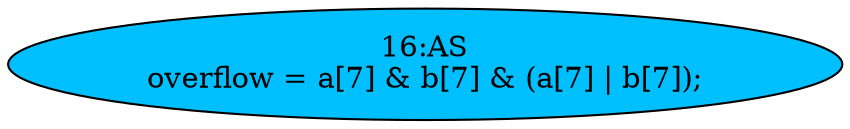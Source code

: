 strict digraph "" {
	node [label="\N"];
	"16:AS"	[ast="<pyverilog.vparser.ast.Assign object at 0x7f2cd08c30d0>",
		def_var="['overflow']",
		fillcolor=deepskyblue,
		label="16:AS
overflow = a[7] & b[7] & (a[7] | b[7]);",
		statements="[]",
		style=filled,
		typ=Assign,
		use_var="['a', 'b', 'a', 'b']"];
}
